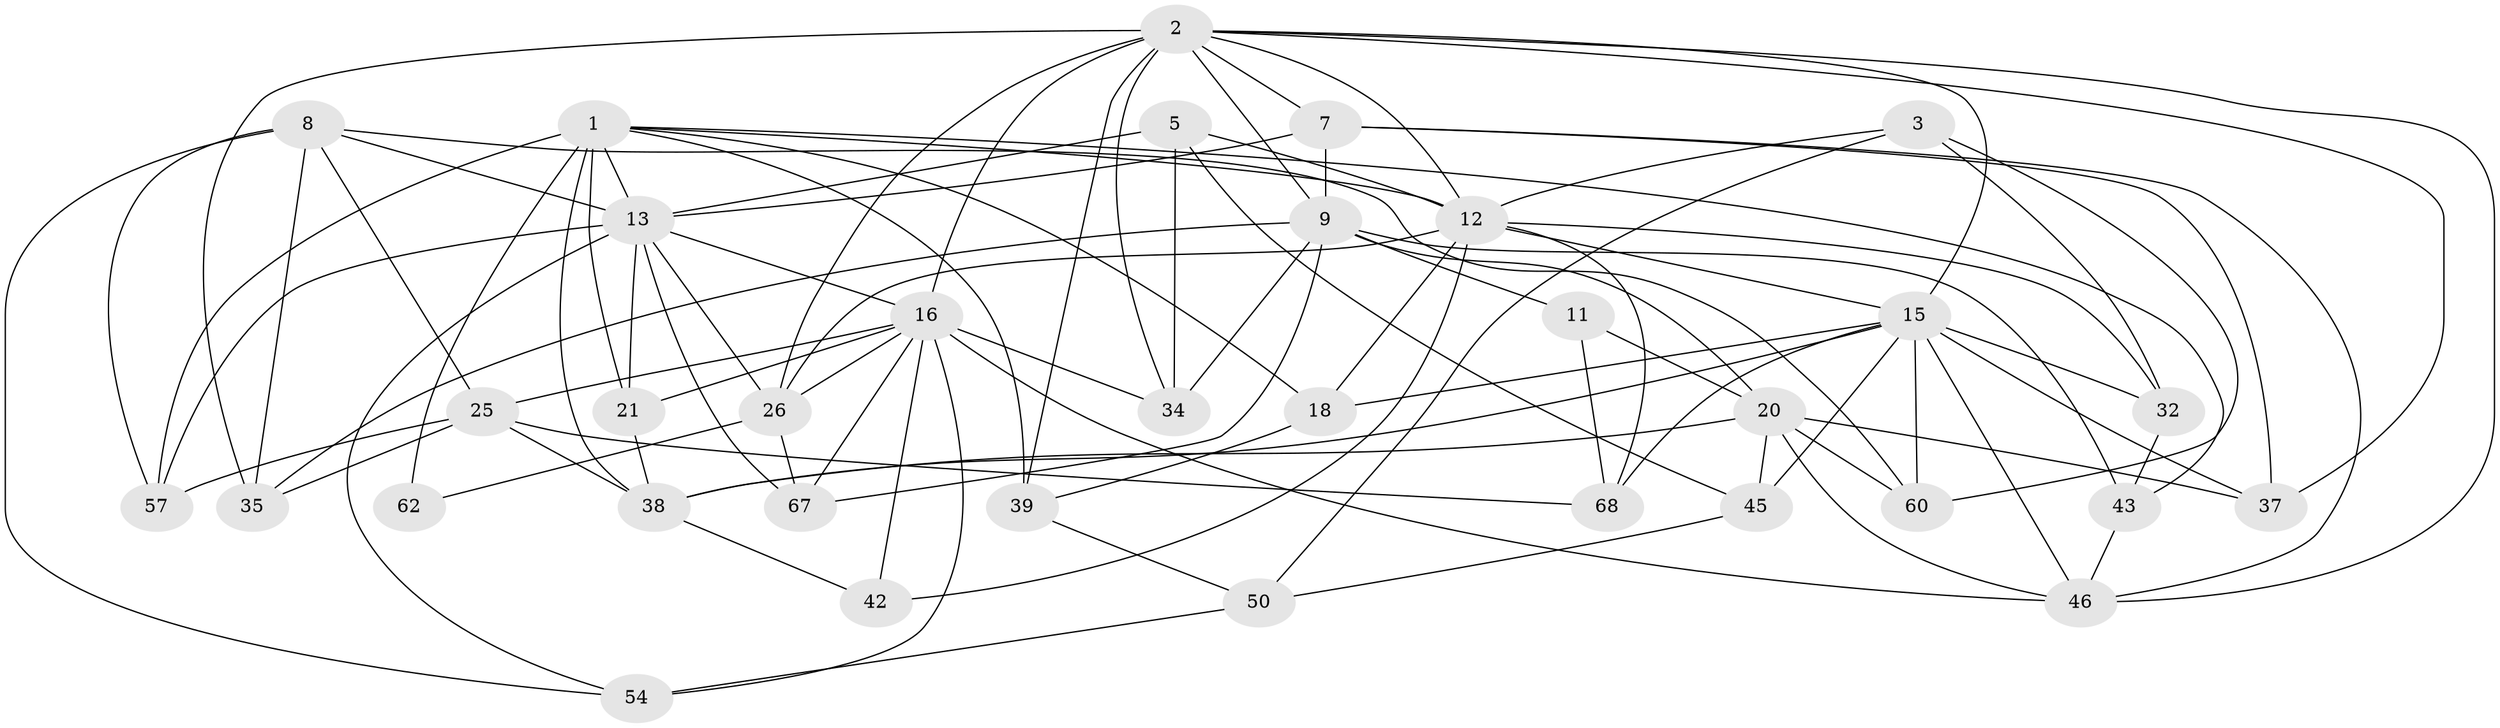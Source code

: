 // original degree distribution, {4: 1.0}
// Generated by graph-tools (version 1.1) at 2025/16/03/09/25 04:16:18]
// undirected, 34 vertices, 93 edges
graph export_dot {
graph [start="1"]
  node [color=gray90,style=filled];
  1 [super="+14+6"];
  2 [super="+4+33+10"];
  3;
  5;
  7 [super="+29"];
  8 [super="+69"];
  9 [super="+17+27"];
  11;
  12 [super="+61+36"];
  13 [super="+44+19"];
  15 [super="+40+52"];
  16 [super="+23+22+31"];
  18;
  20 [super="+55"];
  21;
  25 [super="+53"];
  26 [super="+28"];
  32;
  34;
  35;
  37;
  38 [super="+63"];
  39;
  42;
  43;
  45;
  46 [super="+65"];
  50;
  54;
  57;
  60;
  62;
  67;
  68;
  1 -- 62 [weight=3];
  1 -- 43;
  1 -- 39;
  1 -- 12;
  1 -- 38;
  1 -- 13 [weight=2];
  1 -- 18;
  1 -- 21;
  1 -- 57;
  2 -- 7;
  2 -- 16 [weight=2];
  2 -- 37;
  2 -- 39;
  2 -- 46;
  2 -- 34;
  2 -- 15;
  2 -- 12;
  2 -- 9;
  2 -- 26;
  2 -- 35;
  3 -- 32;
  3 -- 60;
  3 -- 50;
  3 -- 12;
  5 -- 45;
  5 -- 34;
  5 -- 12;
  5 -- 13;
  7 -- 37;
  7 -- 9;
  7 -- 13 [weight=2];
  7 -- 46;
  8 -- 57;
  8 -- 60;
  8 -- 35;
  8 -- 54;
  8 -- 25;
  8 -- 13;
  9 -- 20 [weight=2];
  9 -- 35;
  9 -- 11 [weight=2];
  9 -- 43;
  9 -- 67;
  9 -- 34;
  11 -- 68;
  11 -- 20;
  12 -- 32;
  12 -- 18;
  12 -- 42 [weight=2];
  12 -- 68;
  12 -- 26 [weight=2];
  12 -- 15;
  13 -- 16;
  13 -- 67;
  13 -- 21;
  13 -- 26;
  13 -- 54;
  13 -- 57;
  15 -- 37;
  15 -- 32;
  15 -- 68;
  15 -- 45;
  15 -- 18;
  15 -- 60;
  15 -- 46;
  15 -- 38;
  16 -- 21;
  16 -- 54;
  16 -- 34;
  16 -- 67;
  16 -- 46;
  16 -- 25;
  16 -- 42;
  16 -- 26 [weight=2];
  18 -- 39;
  20 -- 46;
  20 -- 60;
  20 -- 37;
  20 -- 45;
  20 -- 38;
  21 -- 38;
  25 -- 35;
  25 -- 68;
  25 -- 38;
  25 -- 57;
  26 -- 62;
  26 -- 67;
  32 -- 43;
  38 -- 42;
  39 -- 50;
  43 -- 46;
  45 -- 50;
  50 -- 54;
}
